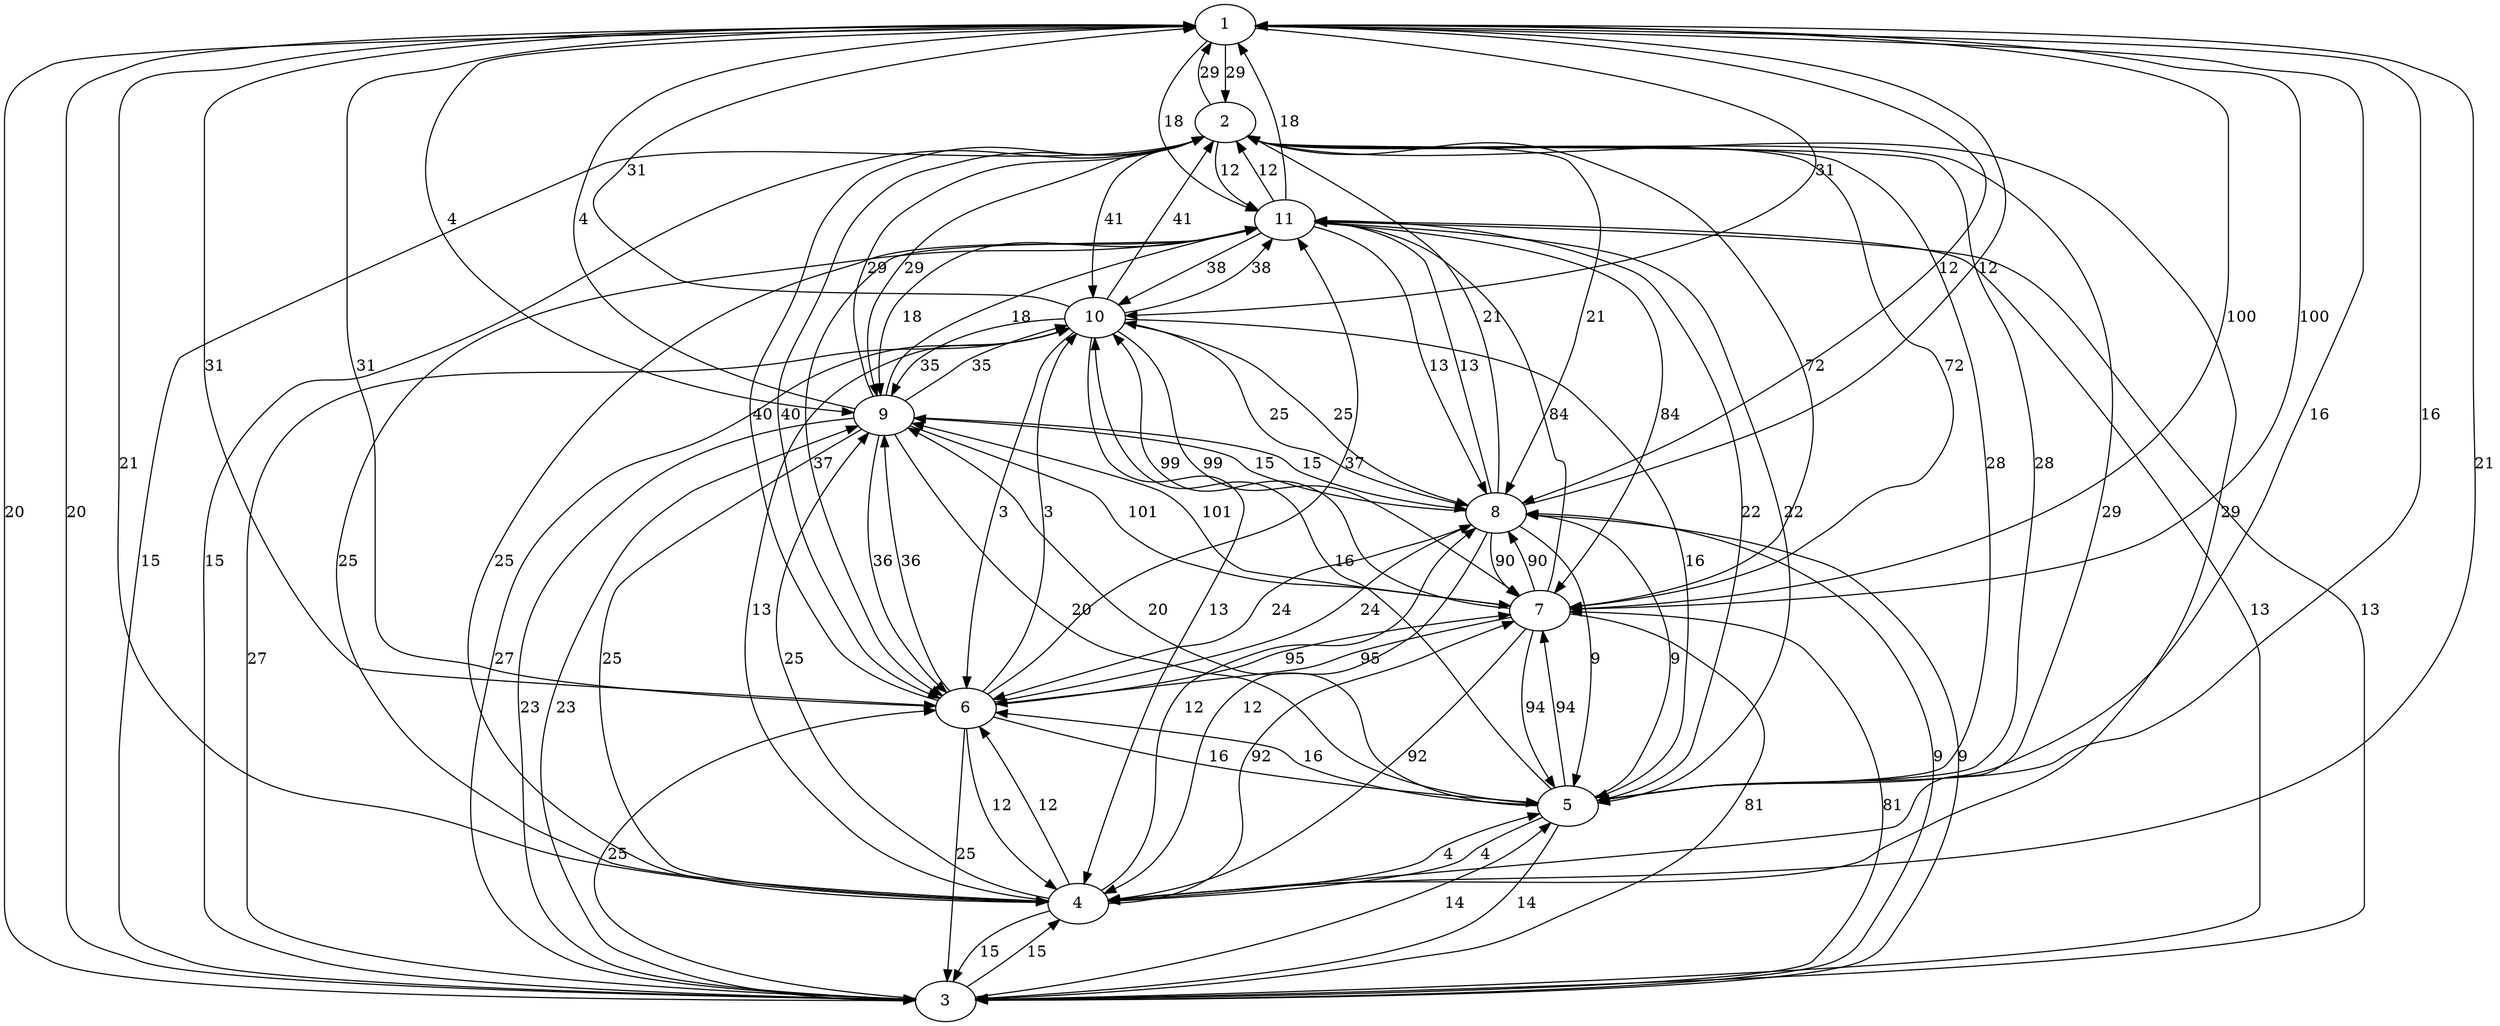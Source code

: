 digraph dotfile {
1 -> 2 [label=29];
1 -> 3 [label=20];
1 -> 4 [label=21];
1 -> 5 [label=16];
1 -> 6 [label=31];
1 -> 7 [label=100];
1 -> 8 [label=12];
1 -> 9 [label=4];
1 -> 10 [label=31];
1 -> 11 [label=18];
2 -> 1 [label=29];
2 -> 3 [label=15];
2 -> 4 [label=29];
2 -> 5 [label=28];
2 -> 6 [label=40];
2 -> 7 [label=72];
2 -> 8 [label=21];
2 -> 9 [label=29];
2 -> 10 [label=41];
2 -> 11 [label=12];
3 -> 1 [label=20];
3 -> 2 [label=15];
3 -> 4 [label=15];
3 -> 5 [label=14];
3 -> 6 [label=25];
3 -> 7 [label=81];
3 -> 8 [label=9];
3 -> 9 [label=23];
3 -> 10 [label=27];
3 -> 11 [label=13];
4 -> 1 [label=21];
4 -> 2 [label=29];
4 -> 3 [label=15];
4 -> 5 [label=4];
4 -> 6 [label=12];
4 -> 7 [label=92];
4 -> 8 [label=12];
4 -> 9 [label=25];
4 -> 10 [label=13];
4 -> 11 [label=25];
5 -> 1 [label=16];
5 -> 2 [label=28];
5 -> 3 [label=14];
5 -> 4 [label=4];
5 -> 6 [label=16];
5 -> 7 [label=94];
5 -> 8 [label=9];
5 -> 9 [label=20];
5 -> 10 [label=16];
5 -> 11 [label=22];
6 -> 1 [label=31];
6 -> 2 [label=40];
6 -> 3 [label=25];
6 -> 4 [label=12];
6 -> 5 [label=16];
6 -> 7 [label=95];
6 -> 8 [label=24];
6 -> 9 [label=36];
6 -> 10 [label=3];
6 -> 11 [label=37];
7 -> 1 [label=100];
7 -> 2 [label=72];
7 -> 3 [label=81];
7 -> 4 [label=92];
7 -> 5 [label=94];
7 -> 6 [label=95];
7 -> 8 [label=90];
7 -> 9 [label=101];
7 -> 10 [label=99];
7 -> 11 [label=84];
8 -> 1 [label=12];
8 -> 2 [label=21];
8 -> 3 [label=9];
8 -> 4 [label=12];
8 -> 5 [label=9];
8 -> 6 [label=24];
8 -> 7 [label=90];
8 -> 9 [label=15];
8 -> 10 [label=25];
8 -> 11 [label=13];
9 -> 1 [label=4];
9 -> 2 [label=29];
9 -> 3 [label=23];
9 -> 4 [label=25];
9 -> 5 [label=20];
9 -> 6 [label=36];
9 -> 7 [label=101];
9 -> 8 [label=15];
9 -> 10 [label=35];
9 -> 11 [label=18];
10 -> 1 [label=31];
10 -> 2 [label=41];
10 -> 3 [label=27];
10 -> 4 [label=13];
10 -> 5 [label=16];
10 -> 6 [label=3];
10 -> 7 [label=99];
10 -> 8 [label=25];
10 -> 9 [label=35];
10 -> 11 [label=38];
11 -> 1 [label=18];
11 -> 2 [label=12];
11 -> 3 [label=13];
11 -> 4 [label=25];
11 -> 5 [label=22];
11 -> 6 [label=37];
11 -> 7 [label=84];
11 -> 8 [label=13];
11 -> 9 [label=18];
11 -> 10 [label=38];
}